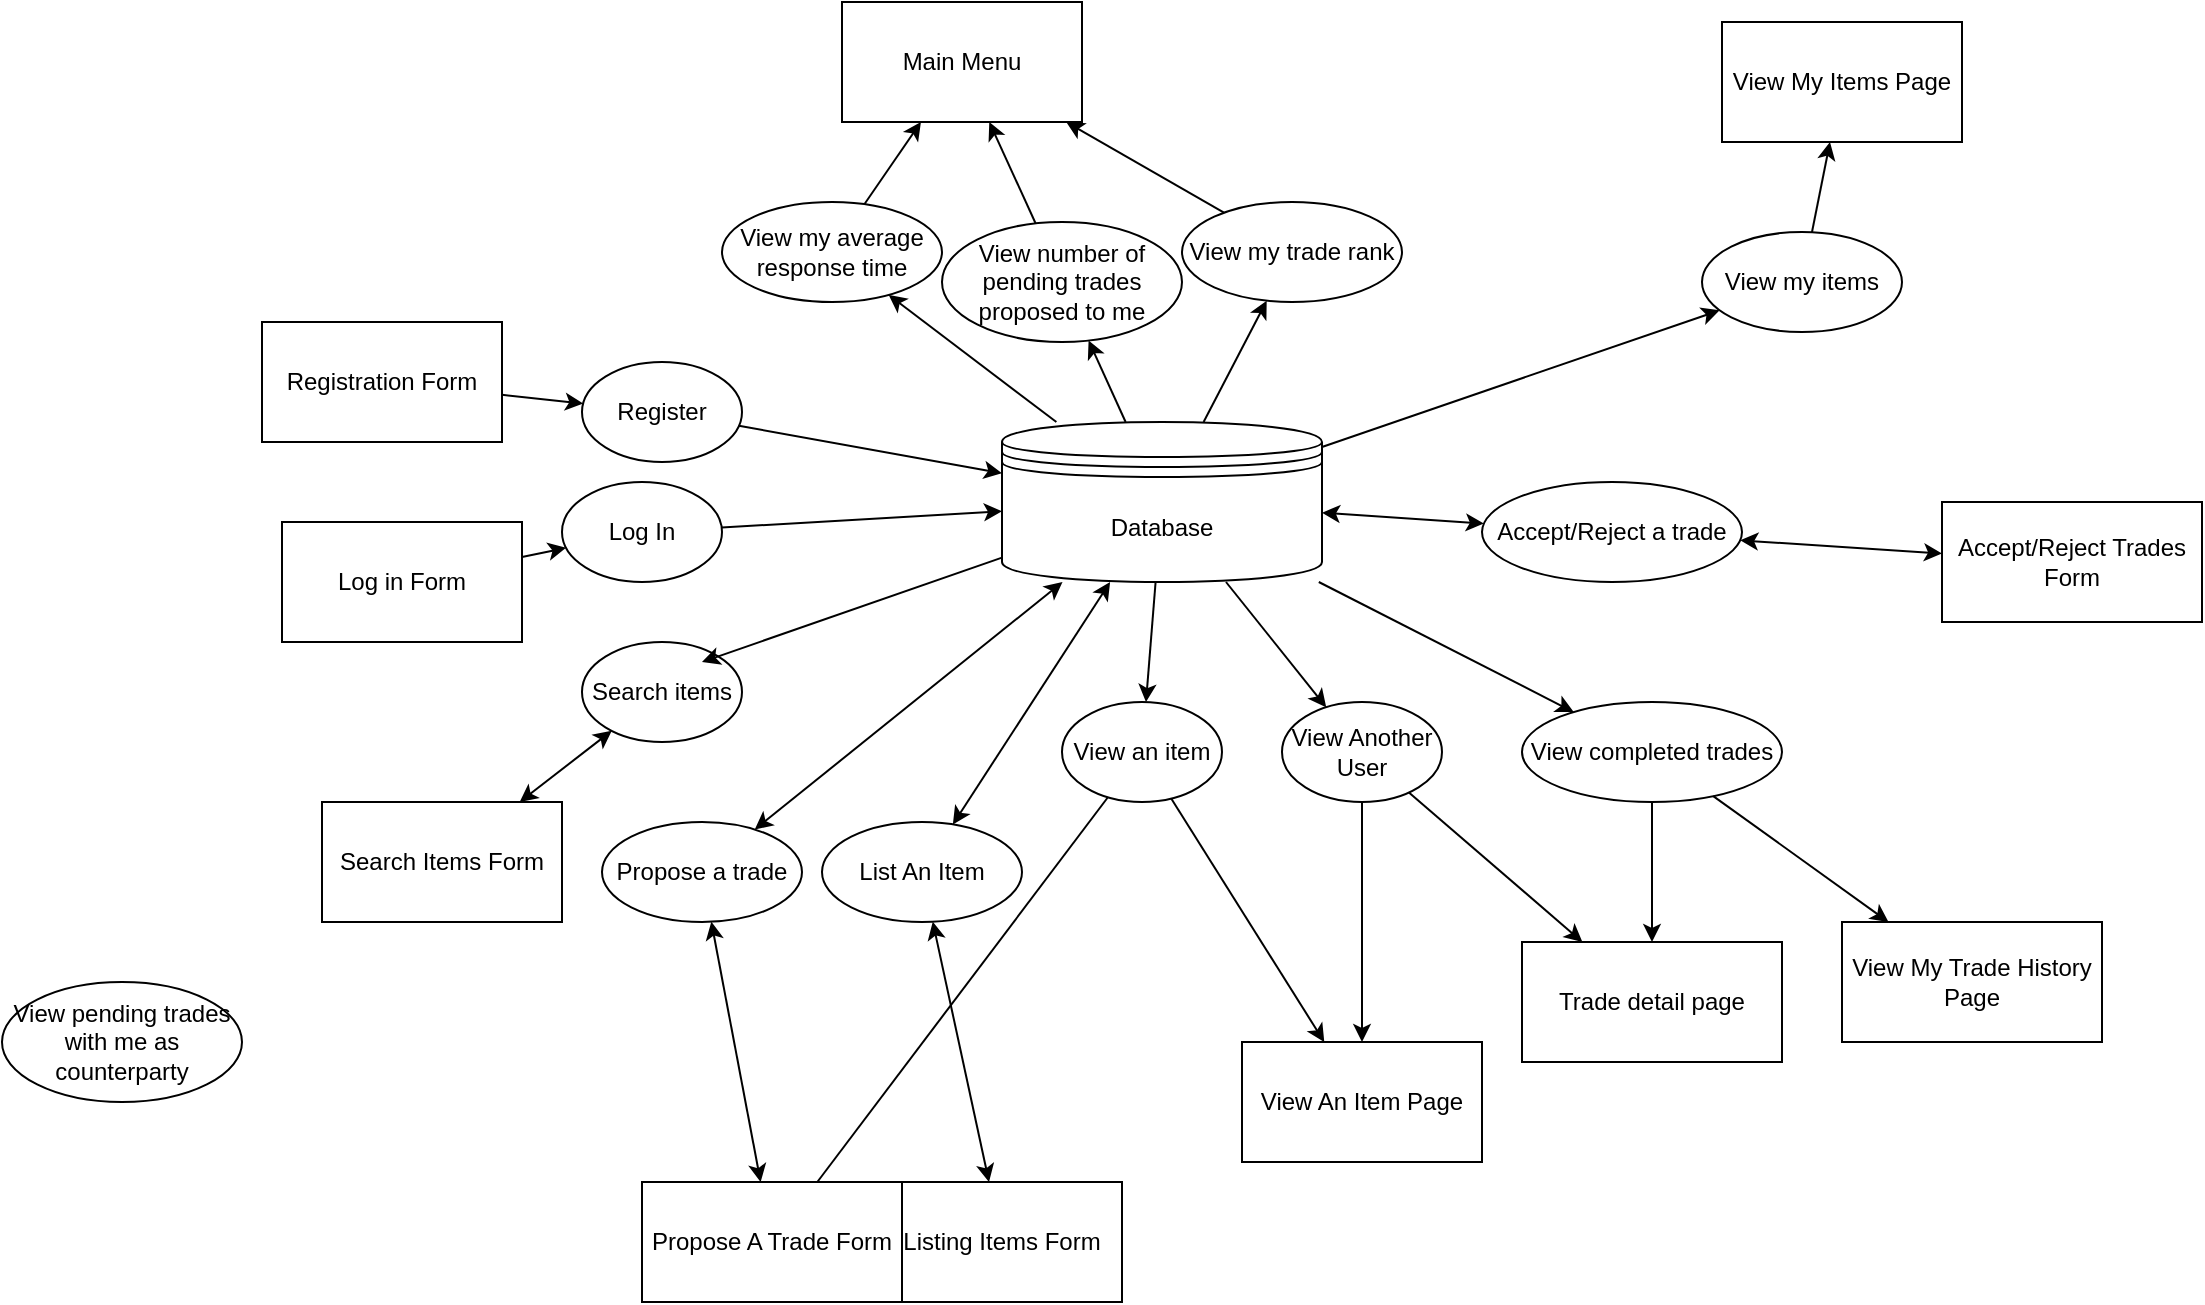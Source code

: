 <mxfile version="18.2.1" type="github">
  <diagram id="C5RBs43oDa-KdzZeNtuy" name="Page-1">
    <mxGraphModel dx="2132" dy="741" grid="1" gridSize="10" guides="0" tooltips="1" connect="1" arrows="1" fold="1" page="1" pageScale="1" pageWidth="827" pageHeight="1169" math="0" shadow="0">
      <root>
        <mxCell id="WIyWlLk6GJQsqaUBKTNV-0" />
        <mxCell id="WIyWlLk6GJQsqaUBKTNV-1" parent="WIyWlLk6GJQsqaUBKTNV-0" />
        <mxCell id="o74IPU1HKzuYtafmRivG-0" value="Database" style="shape=datastore;whiteSpace=wrap;html=1;" parent="WIyWlLk6GJQsqaUBKTNV-1" vertex="1">
          <mxGeometry x="210" y="240" width="160" height="80" as="geometry" />
        </mxCell>
        <mxCell id="o74IPU1HKzuYtafmRivG-1" value="Log in Form" style="rounded=0;whiteSpace=wrap;html=1;" parent="WIyWlLk6GJQsqaUBKTNV-1" vertex="1">
          <mxGeometry x="-150" y="290" width="120" height="60" as="geometry" />
        </mxCell>
        <mxCell id="o74IPU1HKzuYtafmRivG-2" value="Registration Form" style="rounded=0;whiteSpace=wrap;html=1;" parent="WIyWlLk6GJQsqaUBKTNV-1" vertex="1">
          <mxGeometry x="-160" y="190" width="120" height="60" as="geometry" />
        </mxCell>
        <mxCell id="o74IPU1HKzuYtafmRivG-4" value="Main Menu" style="rounded=0;whiteSpace=wrap;html=1;" parent="WIyWlLk6GJQsqaUBKTNV-1" vertex="1">
          <mxGeometry x="130" y="30" width="120" height="60" as="geometry" />
        </mxCell>
        <mxCell id="o74IPU1HKzuYtafmRivG-5" value="Listing Items Form" style="rounded=0;whiteSpace=wrap;html=1;" parent="WIyWlLk6GJQsqaUBKTNV-1" vertex="1">
          <mxGeometry x="150" y="620" width="120" height="60" as="geometry" />
        </mxCell>
        <mxCell id="o74IPU1HKzuYtafmRivG-6" value="View My Items Page" style="rounded=0;whiteSpace=wrap;html=1;" parent="WIyWlLk6GJQsqaUBKTNV-1" vertex="1">
          <mxGeometry x="570" y="40" width="120" height="60" as="geometry" />
        </mxCell>
        <mxCell id="o74IPU1HKzuYtafmRivG-7" value="Search Items Form" style="rounded=0;whiteSpace=wrap;html=1;" parent="WIyWlLk6GJQsqaUBKTNV-1" vertex="1">
          <mxGeometry x="-130" y="430" width="120" height="60" as="geometry" />
        </mxCell>
        <mxCell id="o74IPU1HKzuYtafmRivG-8" value="View An Item Page" style="rounded=0;whiteSpace=wrap;html=1;" parent="WIyWlLk6GJQsqaUBKTNV-1" vertex="1">
          <mxGeometry x="330" y="550" width="120" height="60" as="geometry" />
        </mxCell>
        <mxCell id="o74IPU1HKzuYtafmRivG-9" value="Propose A Trade Form" style="rounded=0;whiteSpace=wrap;html=1;" parent="WIyWlLk6GJQsqaUBKTNV-1" vertex="1">
          <mxGeometry x="30" y="620" width="130" height="60" as="geometry" />
        </mxCell>
        <mxCell id="o74IPU1HKzuYtafmRivG-10" value="Accept/Reject Trades Form" style="rounded=0;whiteSpace=wrap;html=1;" parent="WIyWlLk6GJQsqaUBKTNV-1" vertex="1">
          <mxGeometry x="680" y="280" width="130" height="60" as="geometry" />
        </mxCell>
        <mxCell id="o74IPU1HKzuYtafmRivG-11" value="View My Trade History Page" style="rounded=0;whiteSpace=wrap;html=1;" parent="WIyWlLk6GJQsqaUBKTNV-1" vertex="1">
          <mxGeometry x="630" y="490" width="130" height="60" as="geometry" />
        </mxCell>
        <mxCell id="o74IPU1HKzuYtafmRivG-12" value="List An Item" style="ellipse;whiteSpace=wrap;html=1;" parent="WIyWlLk6GJQsqaUBKTNV-1" vertex="1">
          <mxGeometry x="120" y="440" width="100" height="50" as="geometry" />
        </mxCell>
        <mxCell id="o74IPU1HKzuYtafmRivG-13" value="Log In" style="ellipse;whiteSpace=wrap;html=1;" parent="WIyWlLk6GJQsqaUBKTNV-1" vertex="1">
          <mxGeometry x="-10" y="270" width="80" height="50" as="geometry" />
        </mxCell>
        <mxCell id="o74IPU1HKzuYtafmRivG-14" value="Register" style="ellipse;whiteSpace=wrap;html=1;" parent="WIyWlLk6GJQsqaUBKTNV-1" vertex="1">
          <mxGeometry y="210" width="80" height="50" as="geometry" />
        </mxCell>
        <mxCell id="o74IPU1HKzuYtafmRivG-15" value="View my average response time" style="ellipse;whiteSpace=wrap;html=1;" parent="WIyWlLk6GJQsqaUBKTNV-1" vertex="1">
          <mxGeometry x="70" y="130" width="110" height="50" as="geometry" />
        </mxCell>
        <mxCell id="o74IPU1HKzuYtafmRivG-16" value="View number of pending trades proposed to me" style="ellipse;whiteSpace=wrap;html=1;" parent="WIyWlLk6GJQsqaUBKTNV-1" vertex="1">
          <mxGeometry x="180" y="140" width="120" height="60" as="geometry" />
        </mxCell>
        <mxCell id="o74IPU1HKzuYtafmRivG-17" value="View my trade rank" style="ellipse;whiteSpace=wrap;html=1;" parent="WIyWlLk6GJQsqaUBKTNV-1" vertex="1">
          <mxGeometry x="300" y="130" width="110" height="50" as="geometry" />
        </mxCell>
        <mxCell id="o74IPU1HKzuYtafmRivG-18" value="" style="endArrow=classic;html=1;rounded=0;" parent="WIyWlLk6GJQsqaUBKTNV-1" source="o74IPU1HKzuYtafmRivG-1" target="o74IPU1HKzuYtafmRivG-13" edge="1">
          <mxGeometry width="50" height="50" relative="1" as="geometry">
            <mxPoint x="290" y="420" as="sourcePoint" />
            <mxPoint x="340" y="370" as="targetPoint" />
          </mxGeometry>
        </mxCell>
        <mxCell id="o74IPU1HKzuYtafmRivG-19" value="" style="endArrow=classic;html=1;rounded=0;" parent="WIyWlLk6GJQsqaUBKTNV-1" source="o74IPU1HKzuYtafmRivG-13" target="o74IPU1HKzuYtafmRivG-0" edge="1">
          <mxGeometry width="50" height="50" relative="1" as="geometry">
            <mxPoint x="-143.04" y="113" as="sourcePoint" />
            <mxPoint x="4" y="295" as="targetPoint" />
          </mxGeometry>
        </mxCell>
        <mxCell id="o74IPU1HKzuYtafmRivG-20" value="" style="endArrow=classic;html=1;rounded=0;" parent="WIyWlLk6GJQsqaUBKTNV-1" target="o74IPU1HKzuYtafmRivG-0" edge="1" source="o74IPU1HKzuYtafmRivG-14">
          <mxGeometry width="50" height="50" relative="1" as="geometry">
            <mxPoint x="110.004" y="233.414" as="sourcePoint" />
            <mxPoint x="280.46" y="216.592" as="targetPoint" />
          </mxGeometry>
        </mxCell>
        <mxCell id="o74IPU1HKzuYtafmRivG-21" value="" style="endArrow=classic;html=1;rounded=0;" parent="WIyWlLk6GJQsqaUBKTNV-1" source="o74IPU1HKzuYtafmRivG-2" target="o74IPU1HKzuYtafmRivG-14" edge="1">
          <mxGeometry width="50" height="50" relative="1" as="geometry">
            <mxPoint x="120.004" y="243.414" as="sourcePoint" />
            <mxPoint x="250" y="280" as="targetPoint" />
          </mxGeometry>
        </mxCell>
        <mxCell id="o74IPU1HKzuYtafmRivG-23" value="" style="endArrow=classic;html=1;rounded=0;" parent="WIyWlLk6GJQsqaUBKTNV-1" source="o74IPU1HKzuYtafmRivG-0" target="o74IPU1HKzuYtafmRivG-15" edge="1">
          <mxGeometry width="50" height="50" relative="1" as="geometry">
            <mxPoint x="290" y="420" as="sourcePoint" />
            <mxPoint x="340" y="370" as="targetPoint" />
          </mxGeometry>
        </mxCell>
        <mxCell id="o74IPU1HKzuYtafmRivG-24" value="" style="endArrow=classic;html=1;rounded=0;" parent="WIyWlLk6GJQsqaUBKTNV-1" source="o74IPU1HKzuYtafmRivG-0" target="o74IPU1HKzuYtafmRivG-16" edge="1">
          <mxGeometry width="50" height="50" relative="1" as="geometry">
            <mxPoint x="360.0" y="242.02" as="sourcePoint" />
            <mxPoint x="253.03" y="180" as="targetPoint" />
          </mxGeometry>
        </mxCell>
        <mxCell id="o74IPU1HKzuYtafmRivG-25" value="" style="endArrow=classic;html=1;rounded=0;" parent="WIyWlLk6GJQsqaUBKTNV-1" source="o74IPU1HKzuYtafmRivG-0" target="o74IPU1HKzuYtafmRivG-17" edge="1">
          <mxGeometry width="50" height="50" relative="1" as="geometry">
            <mxPoint x="263.5" y="257" as="sourcePoint" />
            <mxPoint x="270" y="210" as="targetPoint" />
          </mxGeometry>
        </mxCell>
        <mxCell id="o74IPU1HKzuYtafmRivG-26" value="" style="endArrow=classic;html=1;rounded=0;" parent="WIyWlLk6GJQsqaUBKTNV-1" source="o74IPU1HKzuYtafmRivG-17" target="o74IPU1HKzuYtafmRivG-4" edge="1">
          <mxGeometry width="50" height="50" relative="1" as="geometry">
            <mxPoint x="314.98" y="250.98" as="sourcePoint" />
            <mxPoint x="397.96" y="181" as="targetPoint" />
          </mxGeometry>
        </mxCell>
        <mxCell id="o74IPU1HKzuYtafmRivG-27" value="" style="endArrow=classic;html=1;rounded=0;" parent="WIyWlLk6GJQsqaUBKTNV-1" source="o74IPU1HKzuYtafmRivG-16" target="o74IPU1HKzuYtafmRivG-4" edge="1">
          <mxGeometry width="50" height="50" relative="1" as="geometry">
            <mxPoint x="405" y="130" as="sourcePoint" />
            <mxPoint x="260" y="100" as="targetPoint" />
          </mxGeometry>
        </mxCell>
        <mxCell id="o74IPU1HKzuYtafmRivG-28" value="" style="endArrow=classic;html=1;rounded=0;" parent="WIyWlLk6GJQsqaUBKTNV-1" source="o74IPU1HKzuYtafmRivG-15" target="o74IPU1HKzuYtafmRivG-4" edge="1">
          <mxGeometry width="50" height="50" relative="1" as="geometry">
            <mxPoint x="263.04" y="147" as="sourcePoint" />
            <mxPoint x="259.96" y="111.02" as="targetPoint" />
          </mxGeometry>
        </mxCell>
        <mxCell id="o74IPU1HKzuYtafmRivG-31" value="View my items" style="ellipse;whiteSpace=wrap;html=1;" parent="WIyWlLk6GJQsqaUBKTNV-1" vertex="1">
          <mxGeometry x="560" y="145" width="100" height="50" as="geometry" />
        </mxCell>
        <mxCell id="o74IPU1HKzuYtafmRivG-32" value="" style="endArrow=classic;html=1;rounded=0;" parent="WIyWlLk6GJQsqaUBKTNV-1" source="o74IPU1HKzuYtafmRivG-0" target="o74IPU1HKzuYtafmRivG-31" edge="1">
          <mxGeometry width="50" height="50" relative="1" as="geometry">
            <mxPoint x="455.117" y="206.684" as="sourcePoint" />
            <mxPoint x="339.01" y="307.96" as="targetPoint" />
          </mxGeometry>
        </mxCell>
        <mxCell id="o74IPU1HKzuYtafmRivG-33" value="" style="endArrow=classic;html=1;rounded=0;" parent="WIyWlLk6GJQsqaUBKTNV-1" source="o74IPU1HKzuYtafmRivG-31" target="o74IPU1HKzuYtafmRivG-6" edge="1">
          <mxGeometry width="50" height="50" relative="1" as="geometry">
            <mxPoint x="340" y="320" as="sourcePoint" />
            <mxPoint x="620" y="205" as="targetPoint" />
          </mxGeometry>
        </mxCell>
        <mxCell id="o74IPU1HKzuYtafmRivG-35" value="Search items" style="ellipse;whiteSpace=wrap;html=1;" parent="WIyWlLk6GJQsqaUBKTNV-1" vertex="1">
          <mxGeometry y="350" width="80" height="50" as="geometry" />
        </mxCell>
        <mxCell id="o74IPU1HKzuYtafmRivG-37" value="" style="endArrow=classic;startArrow=classic;html=1;rounded=0;" parent="WIyWlLk6GJQsqaUBKTNV-1" source="o74IPU1HKzuYtafmRivG-7" target="o74IPU1HKzuYtafmRivG-35" edge="1">
          <mxGeometry width="50" height="50" relative="1" as="geometry">
            <mxPoint x="270" y="420" as="sourcePoint" />
            <mxPoint x="320" y="370" as="targetPoint" />
          </mxGeometry>
        </mxCell>
        <mxCell id="o74IPU1HKzuYtafmRivG-38" value="" style="endArrow=classic;html=1;rounded=0;" parent="WIyWlLk6GJQsqaUBKTNV-1" source="o74IPU1HKzuYtafmRivG-0" edge="1">
          <mxGeometry width="50" height="50" relative="1" as="geometry">
            <mxPoint x="270" y="420" as="sourcePoint" />
            <mxPoint x="60" y="360" as="targetPoint" />
          </mxGeometry>
        </mxCell>
        <mxCell id="o74IPU1HKzuYtafmRivG-39" value="" style="endArrow=classic;startArrow=classic;html=1;rounded=0;" parent="WIyWlLk6GJQsqaUBKTNV-1" source="o74IPU1HKzuYtafmRivG-12" edge="1" target="o74IPU1HKzuYtafmRivG-5">
          <mxGeometry width="50" height="50" relative="1" as="geometry">
            <mxPoint x="400" y="150" as="sourcePoint" />
            <mxPoint x="450" y="100" as="targetPoint" />
          </mxGeometry>
        </mxCell>
        <mxCell id="o74IPU1HKzuYtafmRivG-40" value="" style="endArrow=classic;startArrow=classic;html=1;rounded=0;" parent="WIyWlLk6GJQsqaUBKTNV-1" source="o74IPU1HKzuYtafmRivG-0" target="o74IPU1HKzuYtafmRivG-12" edge="1">
          <mxGeometry width="50" height="50" relative="1" as="geometry">
            <mxPoint x="370" y="240" as="sourcePoint" />
            <mxPoint x="394" y="180" as="targetPoint" />
          </mxGeometry>
        </mxCell>
        <mxCell id="o74IPU1HKzuYtafmRivG-41" value="View an item" style="ellipse;whiteSpace=wrap;html=1;" parent="WIyWlLk6GJQsqaUBKTNV-1" vertex="1">
          <mxGeometry x="240" y="380" width="80" height="50" as="geometry" />
        </mxCell>
        <mxCell id="o74IPU1HKzuYtafmRivG-42" value="" style="endArrow=classic;html=1;rounded=0;" parent="WIyWlLk6GJQsqaUBKTNV-1" source="o74IPU1HKzuYtafmRivG-0" target="o74IPU1HKzuYtafmRivG-41" edge="1">
          <mxGeometry width="50" height="50" relative="1" as="geometry">
            <mxPoint x="240" y="306" as="sourcePoint" />
            <mxPoint x="280" y="390" as="targetPoint" />
          </mxGeometry>
        </mxCell>
        <mxCell id="o74IPU1HKzuYtafmRivG-43" value="" style="endArrow=classic;html=1;rounded=0;" parent="WIyWlLk6GJQsqaUBKTNV-1" source="o74IPU1HKzuYtafmRivG-41" target="o74IPU1HKzuYtafmRivG-8" edge="1">
          <mxGeometry width="50" height="50" relative="1" as="geometry">
            <mxPoint x="180" y="390" as="sourcePoint" />
            <mxPoint x="200" y="360" as="targetPoint" />
          </mxGeometry>
        </mxCell>
        <mxCell id="o74IPU1HKzuYtafmRivG-44" value="" style="endArrow=classic;startArrow=classic;html=1;rounded=0;" parent="WIyWlLk6GJQsqaUBKTNV-1" source="o74IPU1HKzuYtafmRivG-45" target="o74IPU1HKzuYtafmRivG-0" edge="1">
          <mxGeometry width="50" height="50" relative="1" as="geometry">
            <mxPoint x="325" y="380" as="sourcePoint" />
            <mxPoint x="325" y="320" as="targetPoint" />
          </mxGeometry>
        </mxCell>
        <mxCell id="o74IPU1HKzuYtafmRivG-45" value="Propose a trade" style="ellipse;whiteSpace=wrap;html=1;" parent="WIyWlLk6GJQsqaUBKTNV-1" vertex="1">
          <mxGeometry x="10" y="440" width="100" height="50" as="geometry" />
        </mxCell>
        <mxCell id="o74IPU1HKzuYtafmRivG-47" value="" style="endArrow=classic;startArrow=classic;html=1;rounded=0;" parent="WIyWlLk6GJQsqaUBKTNV-1" source="o74IPU1HKzuYtafmRivG-45" target="o74IPU1HKzuYtafmRivG-9" edge="1">
          <mxGeometry width="50" height="50" relative="1" as="geometry">
            <mxPoint x="100" y="440" as="sourcePoint" />
            <mxPoint x="335" y="330" as="targetPoint" />
          </mxGeometry>
        </mxCell>
        <mxCell id="o74IPU1HKzuYtafmRivG-48" value="Accept/Reject a trade" style="ellipse;whiteSpace=wrap;html=1;" parent="WIyWlLk6GJQsqaUBKTNV-1" vertex="1">
          <mxGeometry x="450" y="270" width="130" height="50" as="geometry" />
        </mxCell>
        <mxCell id="o74IPU1HKzuYtafmRivG-50" value="" style="endArrow=classic;startArrow=classic;html=1;rounded=0;" parent="WIyWlLk6GJQsqaUBKTNV-1" source="o74IPU1HKzuYtafmRivG-10" target="o74IPU1HKzuYtafmRivG-48" edge="1">
          <mxGeometry width="50" height="50" relative="1" as="geometry">
            <mxPoint x="415.462" y="348.814" as="sourcePoint" />
            <mxPoint x="363.04" y="331.04" as="targetPoint" />
          </mxGeometry>
        </mxCell>
        <mxCell id="o74IPU1HKzuYtafmRivG-51" value="View completed trades" style="ellipse;whiteSpace=wrap;html=1;" parent="WIyWlLk6GJQsqaUBKTNV-1" vertex="1">
          <mxGeometry x="470" y="380" width="130" height="50" as="geometry" />
        </mxCell>
        <mxCell id="o74IPU1HKzuYtafmRivG-53" value="" style="endArrow=classic;startArrow=classic;html=1;rounded=0;" parent="WIyWlLk6GJQsqaUBKTNV-1" source="o74IPU1HKzuYtafmRivG-48" target="o74IPU1HKzuYtafmRivG-0" edge="1">
          <mxGeometry width="50" height="50" relative="1" as="geometry">
            <mxPoint x="500" y="315" as="sourcePoint" />
            <mxPoint x="400" y="306" as="targetPoint" />
          </mxGeometry>
        </mxCell>
        <mxCell id="o74IPU1HKzuYtafmRivG-56" value="Trade detail page" style="rounded=0;whiteSpace=wrap;html=1;" parent="WIyWlLk6GJQsqaUBKTNV-1" vertex="1">
          <mxGeometry x="470" y="500" width="130" height="60" as="geometry" />
        </mxCell>
        <mxCell id="o74IPU1HKzuYtafmRivG-57" value="" style="endArrow=classic;html=1;rounded=0;" parent="WIyWlLk6GJQsqaUBKTNV-1" source="o74IPU1HKzuYtafmRivG-0" target="o74IPU1HKzuYtafmRivG-51" edge="1">
          <mxGeometry width="50" height="50" relative="1" as="geometry">
            <mxPoint x="250" y="420" as="sourcePoint" />
            <mxPoint x="470" y="310" as="targetPoint" />
          </mxGeometry>
        </mxCell>
        <mxCell id="o74IPU1HKzuYtafmRivG-62" value="" style="endArrow=classic;html=1;rounded=0;" parent="WIyWlLk6GJQsqaUBKTNV-1" source="o74IPU1HKzuYtafmRivG-51" target="o74IPU1HKzuYtafmRivG-11" edge="1">
          <mxGeometry width="50" height="50" relative="1" as="geometry">
            <mxPoint x="400" y="306" as="sourcePoint" />
            <mxPoint x="491.04" y="318.5" as="targetPoint" />
          </mxGeometry>
        </mxCell>
        <mxCell id="o74IPU1HKzuYtafmRivG-63" value="" style="endArrow=classic;html=1;rounded=0;" parent="WIyWlLk6GJQsqaUBKTNV-1" source="o74IPU1HKzuYtafmRivG-51" target="o74IPU1HKzuYtafmRivG-56" edge="1">
          <mxGeometry width="50" height="50" relative="1" as="geometry">
            <mxPoint x="620" y="325" as="sourcePoint" />
            <mxPoint x="680" y="325" as="targetPoint" />
          </mxGeometry>
        </mxCell>
        <mxCell id="o74IPU1HKzuYtafmRivG-64" value="View Another User" style="ellipse;whiteSpace=wrap;html=1;" parent="WIyWlLk6GJQsqaUBKTNV-1" vertex="1">
          <mxGeometry x="350" y="380" width="80" height="50" as="geometry" />
        </mxCell>
        <mxCell id="o74IPU1HKzuYtafmRivG-65" value="" style="endArrow=classic;html=1;rounded=0;" parent="WIyWlLk6GJQsqaUBKTNV-1" source="o74IPU1HKzuYtafmRivG-0" target="o74IPU1HKzuYtafmRivG-64" edge="1">
          <mxGeometry width="50" height="50" relative="1" as="geometry">
            <mxPoint x="275.04" y="330" as="sourcePoint" />
            <mxPoint x="140" y="390" as="targetPoint" />
          </mxGeometry>
        </mxCell>
        <mxCell id="o74IPU1HKzuYtafmRivG-66" value="" style="endArrow=classic;html=1;rounded=0;" parent="WIyWlLk6GJQsqaUBKTNV-1" source="o74IPU1HKzuYtafmRivG-64" target="o74IPU1HKzuYtafmRivG-8" edge="1">
          <mxGeometry width="50" height="50" relative="1" as="geometry">
            <mxPoint x="287.04" y="331.04" as="sourcePoint" />
            <mxPoint x="253.345" y="391.432" as="targetPoint" />
          </mxGeometry>
        </mxCell>
        <mxCell id="o74IPU1HKzuYtafmRivG-67" value="" style="endArrow=classic;html=1;rounded=0;" parent="WIyWlLk6GJQsqaUBKTNV-1" source="o74IPU1HKzuYtafmRivG-64" target="o74IPU1HKzuYtafmRivG-56" edge="1">
          <mxGeometry width="50" height="50" relative="1" as="geometry">
            <mxPoint x="212.856" y="433.362" as="sourcePoint" />
            <mxPoint x="104" y="507" as="targetPoint" />
          </mxGeometry>
        </mxCell>
        <mxCell id="x8BwHaMVfNew8SeLpkJA-1" value="" style="endArrow=none;html=1;rounded=0;" edge="1" parent="WIyWlLk6GJQsqaUBKTNV-1" source="o74IPU1HKzuYtafmRivG-41" target="o74IPU1HKzuYtafmRivG-9">
          <mxGeometry width="50" height="50" relative="1" as="geometry">
            <mxPoint x="253.16" y="423.536" as="sourcePoint" />
            <mxPoint x="202.595" y="464.813" as="targetPoint" />
          </mxGeometry>
        </mxCell>
        <mxCell id="x8BwHaMVfNew8SeLpkJA-2" value="View pending trades with me as counterparty" style="ellipse;whiteSpace=wrap;html=1;" vertex="1" parent="WIyWlLk6GJQsqaUBKTNV-1">
          <mxGeometry x="-290" y="520" width="120" height="60" as="geometry" />
        </mxCell>
      </root>
    </mxGraphModel>
  </diagram>
</mxfile>
